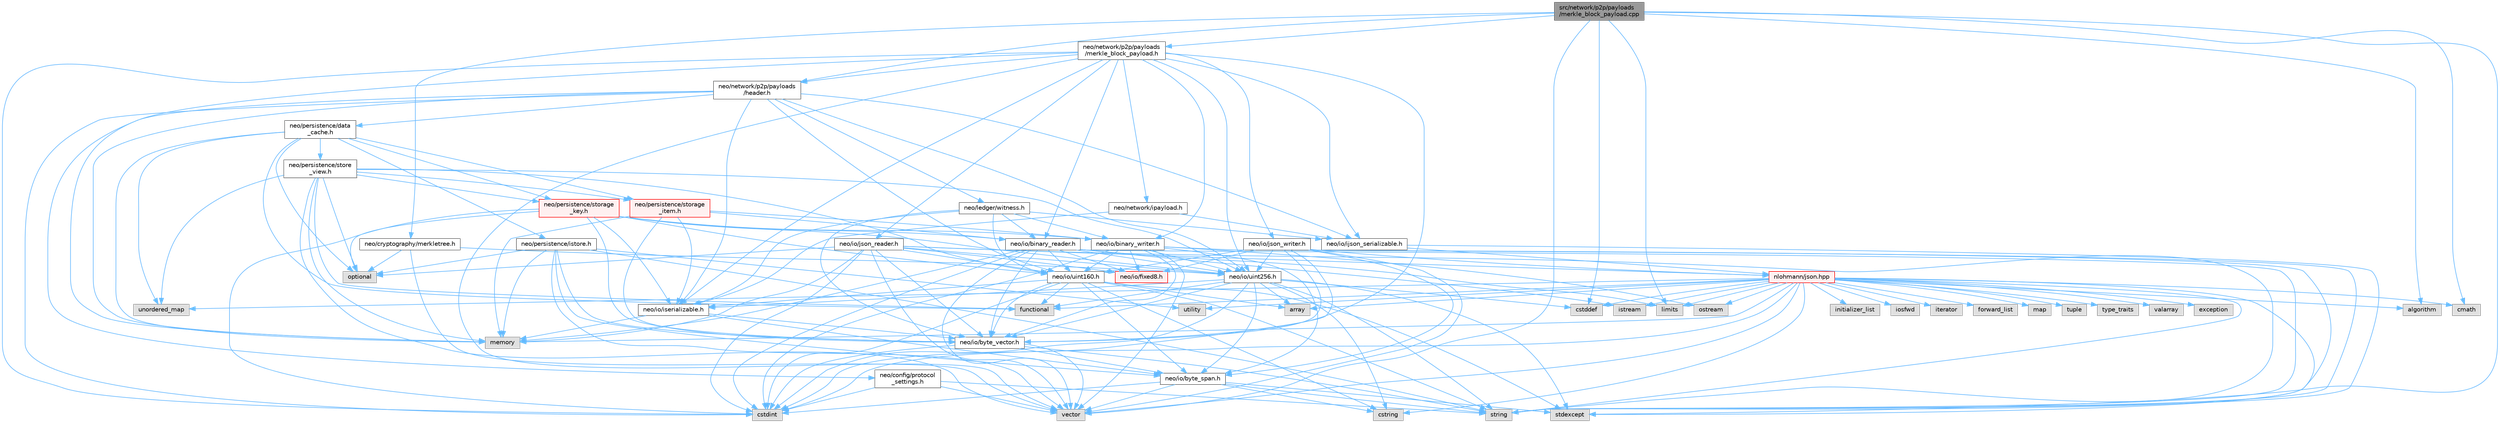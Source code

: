 digraph "src/network/p2p/payloads/merkle_block_payload.cpp"
{
 // LATEX_PDF_SIZE
  bgcolor="transparent";
  edge [fontname=Helvetica,fontsize=10,labelfontname=Helvetica,labelfontsize=10];
  node [fontname=Helvetica,fontsize=10,shape=box,height=0.2,width=0.4];
  Node1 [id="Node000001",label="src/network/p2p/payloads\l/merkle_block_payload.cpp",height=0.2,width=0.4,color="gray40", fillcolor="grey60", style="filled", fontcolor="black",tooltip=" "];
  Node1 -> Node2 [id="edge1_Node000001_Node000002",color="steelblue1",style="solid",tooltip=" "];
  Node2 [id="Node000002",label="neo/cryptography/merkletree.h",height=0.2,width=0.4,color="grey40", fillcolor="white", style="filled",URL="$merkletree_8h.html",tooltip=" "];
  Node2 -> Node3 [id="edge2_Node000002_Node000003",color="steelblue1",style="solid",tooltip=" "];
  Node3 [id="Node000003",label="neo/io/uint256.h",height=0.2,width=0.4,color="grey40", fillcolor="white", style="filled",URL="$uint256_8h.html",tooltip=" "];
  Node3 -> Node4 [id="edge3_Node000003_Node000004",color="steelblue1",style="solid",tooltip=" "];
  Node4 [id="Node000004",label="neo/io/byte_span.h",height=0.2,width=0.4,color="grey40", fillcolor="white", style="filled",URL="$io_2byte__span_8h.html",tooltip=" "];
  Node4 -> Node5 [id="edge4_Node000004_Node000005",color="steelblue1",style="solid",tooltip=" "];
  Node5 [id="Node000005",label="cstdint",height=0.2,width=0.4,color="grey60", fillcolor="#E0E0E0", style="filled",tooltip=" "];
  Node4 -> Node6 [id="edge5_Node000004_Node000006",color="steelblue1",style="solid",tooltip=" "];
  Node6 [id="Node000006",label="cstring",height=0.2,width=0.4,color="grey60", fillcolor="#E0E0E0", style="filled",tooltip=" "];
  Node4 -> Node7 [id="edge6_Node000004_Node000007",color="steelblue1",style="solid",tooltip=" "];
  Node7 [id="Node000007",label="stdexcept",height=0.2,width=0.4,color="grey60", fillcolor="#E0E0E0", style="filled",tooltip=" "];
  Node4 -> Node8 [id="edge7_Node000004_Node000008",color="steelblue1",style="solid",tooltip=" "];
  Node8 [id="Node000008",label="string",height=0.2,width=0.4,color="grey60", fillcolor="#E0E0E0", style="filled",tooltip=" "];
  Node4 -> Node9 [id="edge8_Node000004_Node000009",color="steelblue1",style="solid",tooltip=" "];
  Node9 [id="Node000009",label="vector",height=0.2,width=0.4,color="grey60", fillcolor="#E0E0E0", style="filled",tooltip=" "];
  Node3 -> Node10 [id="edge9_Node000003_Node000010",color="steelblue1",style="solid",tooltip=" "];
  Node10 [id="Node000010",label="neo/io/byte_vector.h",height=0.2,width=0.4,color="grey40", fillcolor="white", style="filled",URL="$io_2byte__vector_8h.html",tooltip=" "];
  Node10 -> Node4 [id="edge10_Node000010_Node000004",color="steelblue1",style="solid",tooltip=" "];
  Node10 -> Node5 [id="edge11_Node000010_Node000005",color="steelblue1",style="solid",tooltip=" "];
  Node10 -> Node8 [id="edge12_Node000010_Node000008",color="steelblue1",style="solid",tooltip=" "];
  Node10 -> Node9 [id="edge13_Node000010_Node000009",color="steelblue1",style="solid",tooltip=" "];
  Node3 -> Node11 [id="edge14_Node000003_Node000011",color="steelblue1",style="solid",tooltip=" "];
  Node11 [id="Node000011",label="neo/io/iserializable.h",height=0.2,width=0.4,color="grey40", fillcolor="white", style="filled",URL="$iserializable_8h.html",tooltip=" "];
  Node11 -> Node4 [id="edge15_Node000011_Node000004",color="steelblue1",style="solid",tooltip=" "];
  Node11 -> Node10 [id="edge16_Node000011_Node000010",color="steelblue1",style="solid",tooltip=" "];
  Node11 -> Node12 [id="edge17_Node000011_Node000012",color="steelblue1",style="solid",tooltip=" "];
  Node12 [id="Node000012",label="memory",height=0.2,width=0.4,color="grey60", fillcolor="#E0E0E0", style="filled",tooltip=" "];
  Node3 -> Node13 [id="edge18_Node000003_Node000013",color="steelblue1",style="solid",tooltip=" "];
  Node13 [id="Node000013",label="array",height=0.2,width=0.4,color="grey60", fillcolor="#E0E0E0", style="filled",tooltip=" "];
  Node3 -> Node14 [id="edge19_Node000003_Node000014",color="steelblue1",style="solid",tooltip=" "];
  Node14 [id="Node000014",label="cstddef",height=0.2,width=0.4,color="grey60", fillcolor="#E0E0E0", style="filled",tooltip=" "];
  Node3 -> Node5 [id="edge20_Node000003_Node000005",color="steelblue1",style="solid",tooltip=" "];
  Node3 -> Node6 [id="edge21_Node000003_Node000006",color="steelblue1",style="solid",tooltip=" "];
  Node3 -> Node15 [id="edge22_Node000003_Node000015",color="steelblue1",style="solid",tooltip=" "];
  Node15 [id="Node000015",label="functional",height=0.2,width=0.4,color="grey60", fillcolor="#E0E0E0", style="filled",tooltip=" "];
  Node3 -> Node7 [id="edge23_Node000003_Node000007",color="steelblue1",style="solid",tooltip=" "];
  Node3 -> Node8 [id="edge24_Node000003_Node000008",color="steelblue1",style="solid",tooltip=" "];
  Node2 -> Node16 [id="edge25_Node000002_Node000016",color="steelblue1",style="solid",tooltip=" "];
  Node16 [id="Node000016",label="optional",height=0.2,width=0.4,color="grey60", fillcolor="#E0E0E0", style="filled",tooltip=" "];
  Node2 -> Node9 [id="edge26_Node000002_Node000009",color="steelblue1",style="solid",tooltip=" "];
  Node1 -> Node17 [id="edge27_Node000001_Node000017",color="steelblue1",style="solid",tooltip=" "];
  Node17 [id="Node000017",label="neo/network/p2p/payloads\l/header.h",height=0.2,width=0.4,color="grey40", fillcolor="white", style="filled",URL="$network_2p2p_2payloads_2header_8h.html",tooltip=" "];
  Node17 -> Node18 [id="edge28_Node000017_Node000018",color="steelblue1",style="solid",tooltip=" "];
  Node18 [id="Node000018",label="neo/config/protocol\l_settings.h",height=0.2,width=0.4,color="grey40", fillcolor="white", style="filled",URL="$config_2protocol__settings_8h.html",tooltip=" "];
  Node18 -> Node5 [id="edge29_Node000018_Node000005",color="steelblue1",style="solid",tooltip=" "];
  Node18 -> Node8 [id="edge30_Node000018_Node000008",color="steelblue1",style="solid",tooltip=" "];
  Node18 -> Node9 [id="edge31_Node000018_Node000009",color="steelblue1",style="solid",tooltip=" "];
  Node17 -> Node19 [id="edge32_Node000017_Node000019",color="steelblue1",style="solid",tooltip=" "];
  Node19 [id="Node000019",label="neo/io/ijson_serializable.h",height=0.2,width=0.4,color="grey40", fillcolor="white", style="filled",URL="$ijson__serializable_8h.html",tooltip=" "];
  Node19 -> Node20 [id="edge33_Node000019_Node000020",color="steelblue1",style="solid",tooltip=" "];
  Node20 [id="Node000020",label="nlohmann/json.hpp",height=0.2,width=0.4,color="red", fillcolor="#FFF0F0", style="filled",URL="$json_8hpp.html",tooltip=" "];
  Node20 -> Node21 [id="edge34_Node000020_Node000021",color="steelblue1",style="solid",tooltip=" "];
  Node21 [id="Node000021",label="algorithm",height=0.2,width=0.4,color="grey60", fillcolor="#E0E0E0", style="filled",tooltip=" "];
  Node20 -> Node14 [id="edge35_Node000020_Node000014",color="steelblue1",style="solid",tooltip=" "];
  Node20 -> Node15 [id="edge36_Node000020_Node000015",color="steelblue1",style="solid",tooltip=" "];
  Node20 -> Node22 [id="edge37_Node000020_Node000022",color="steelblue1",style="solid",tooltip=" "];
  Node22 [id="Node000022",label="initializer_list",height=0.2,width=0.4,color="grey60", fillcolor="#E0E0E0", style="filled",tooltip=" "];
  Node20 -> Node23 [id="edge38_Node000020_Node000023",color="steelblue1",style="solid",tooltip=" "];
  Node23 [id="Node000023",label="iosfwd",height=0.2,width=0.4,color="grey60", fillcolor="#E0E0E0", style="filled",tooltip=" "];
  Node20 -> Node24 [id="edge39_Node000020_Node000024",color="steelblue1",style="solid",tooltip=" "];
  Node24 [id="Node000024",label="iterator",height=0.2,width=0.4,color="grey60", fillcolor="#E0E0E0", style="filled",tooltip=" "];
  Node20 -> Node12 [id="edge40_Node000020_Node000012",color="steelblue1",style="solid",tooltip=" "];
  Node20 -> Node8 [id="edge41_Node000020_Node000008",color="steelblue1",style="solid",tooltip=" "];
  Node20 -> Node25 [id="edge42_Node000020_Node000025",color="steelblue1",style="solid",tooltip=" "];
  Node25 [id="Node000025",label="utility",height=0.2,width=0.4,color="grey60", fillcolor="#E0E0E0", style="filled",tooltip=" "];
  Node20 -> Node9 [id="edge43_Node000020_Node000009",color="steelblue1",style="solid",tooltip=" "];
  Node20 -> Node13 [id="edge44_Node000020_Node000013",color="steelblue1",style="solid",tooltip=" "];
  Node20 -> Node26 [id="edge45_Node000020_Node000026",color="steelblue1",style="solid",tooltip=" "];
  Node26 [id="Node000026",label="forward_list",height=0.2,width=0.4,color="grey60", fillcolor="#E0E0E0", style="filled",tooltip=" "];
  Node20 -> Node27 [id="edge46_Node000020_Node000027",color="steelblue1",style="solid",tooltip=" "];
  Node27 [id="Node000027",label="map",height=0.2,width=0.4,color="grey60", fillcolor="#E0E0E0", style="filled",tooltip=" "];
  Node20 -> Node28 [id="edge47_Node000020_Node000028",color="steelblue1",style="solid",tooltip=" "];
  Node28 [id="Node000028",label="tuple",height=0.2,width=0.4,color="grey60", fillcolor="#E0E0E0", style="filled",tooltip=" "];
  Node20 -> Node29 [id="edge48_Node000020_Node000029",color="steelblue1",style="solid",tooltip=" "];
  Node29 [id="Node000029",label="type_traits",height=0.2,width=0.4,color="grey60", fillcolor="#E0E0E0", style="filled",tooltip=" "];
  Node20 -> Node30 [id="edge49_Node000020_Node000030",color="steelblue1",style="solid",tooltip=" "];
  Node30 [id="Node000030",label="unordered_map",height=0.2,width=0.4,color="grey60", fillcolor="#E0E0E0", style="filled",tooltip=" "];
  Node20 -> Node31 [id="edge50_Node000020_Node000031",color="steelblue1",style="solid",tooltip=" "];
  Node31 [id="Node000031",label="valarray",height=0.2,width=0.4,color="grey60", fillcolor="#E0E0E0", style="filled",tooltip=" "];
  Node20 -> Node32 [id="edge51_Node000020_Node000032",color="steelblue1",style="solid",tooltip=" "];
  Node32 [id="Node000032",label="exception",height=0.2,width=0.4,color="grey60", fillcolor="#E0E0E0", style="filled",tooltip=" "];
  Node20 -> Node7 [id="edge52_Node000020_Node000007",color="steelblue1",style="solid",tooltip=" "];
  Node20 -> Node5 [id="edge53_Node000020_Node000005",color="steelblue1",style="solid",tooltip=" "];
  Node20 -> Node35 [id="edge54_Node000020_Node000035",color="steelblue1",style="solid",tooltip=" "];
  Node35 [id="Node000035",label="limits",height=0.2,width=0.4,color="grey60", fillcolor="#E0E0E0", style="filled",tooltip=" "];
  Node20 -> Node6 [id="edge55_Node000020_Node000006",color="steelblue1",style="solid",tooltip=" "];
  Node20 -> Node36 [id="edge56_Node000020_Node000036",color="steelblue1",style="solid",tooltip=" "];
  Node36 [id="Node000036",label="cmath",height=0.2,width=0.4,color="grey60", fillcolor="#E0E0E0", style="filled",tooltip=" "];
  Node20 -> Node39 [id="edge57_Node000020_Node000039",color="steelblue1",style="solid",tooltip=" "];
  Node39 [id="Node000039",label="istream",height=0.2,width=0.4,color="grey60", fillcolor="#E0E0E0", style="filled",tooltip=" "];
  Node20 -> Node44 [id="edge58_Node000020_Node000044",color="steelblue1",style="solid",tooltip=" "];
  Node44 [id="Node000044",label="ostream",height=0.2,width=0.4,color="grey60", fillcolor="#E0E0E0", style="filled",tooltip=" "];
  Node19 -> Node8 [id="edge59_Node000019_Node000008",color="steelblue1",style="solid",tooltip=" "];
  Node17 -> Node11 [id="edge60_Node000017_Node000011",color="steelblue1",style="solid",tooltip=" "];
  Node17 -> Node46 [id="edge61_Node000017_Node000046",color="steelblue1",style="solid",tooltip=" "];
  Node46 [id="Node000046",label="neo/io/uint160.h",height=0.2,width=0.4,color="grey40", fillcolor="white", style="filled",URL="$uint160_8h.html",tooltip=" "];
  Node46 -> Node4 [id="edge62_Node000046_Node000004",color="steelblue1",style="solid",tooltip=" "];
  Node46 -> Node10 [id="edge63_Node000046_Node000010",color="steelblue1",style="solid",tooltip=" "];
  Node46 -> Node11 [id="edge64_Node000046_Node000011",color="steelblue1",style="solid",tooltip=" "];
  Node46 -> Node13 [id="edge65_Node000046_Node000013",color="steelblue1",style="solid",tooltip=" "];
  Node46 -> Node5 [id="edge66_Node000046_Node000005",color="steelblue1",style="solid",tooltip=" "];
  Node46 -> Node6 [id="edge67_Node000046_Node000006",color="steelblue1",style="solid",tooltip=" "];
  Node46 -> Node15 [id="edge68_Node000046_Node000015",color="steelblue1",style="solid",tooltip=" "];
  Node46 -> Node7 [id="edge69_Node000046_Node000007",color="steelblue1",style="solid",tooltip=" "];
  Node46 -> Node8 [id="edge70_Node000046_Node000008",color="steelblue1",style="solid",tooltip=" "];
  Node17 -> Node3 [id="edge71_Node000017_Node000003",color="steelblue1",style="solid",tooltip=" "];
  Node17 -> Node47 [id="edge72_Node000017_Node000047",color="steelblue1",style="solid",tooltip=" "];
  Node47 [id="Node000047",label="neo/ledger/witness.h",height=0.2,width=0.4,color="grey40", fillcolor="white", style="filled",URL="$ledger_2witness_8h.html",tooltip=" "];
  Node47 -> Node48 [id="edge73_Node000047_Node000048",color="steelblue1",style="solid",tooltip=" "];
  Node48 [id="Node000048",label="neo/io/binary_reader.h",height=0.2,width=0.4,color="grey40", fillcolor="white", style="filled",URL="$binary__reader_8h.html",tooltip=" "];
  Node48 -> Node10 [id="edge74_Node000048_Node000010",color="steelblue1",style="solid",tooltip=" "];
  Node48 -> Node49 [id="edge75_Node000048_Node000049",color="steelblue1",style="solid",tooltip=" "];
  Node49 [id="Node000049",label="neo/io/fixed8.h",height=0.2,width=0.4,color="red", fillcolor="#FFF0F0", style="filled",URL="$io_2fixed8_8h.html",tooltip=" "];
  Node48 -> Node46 [id="edge76_Node000048_Node000046",color="steelblue1",style="solid",tooltip=" "];
  Node48 -> Node3 [id="edge77_Node000048_Node000003",color="steelblue1",style="solid",tooltip=" "];
  Node48 -> Node5 [id="edge78_Node000048_Node000005",color="steelblue1",style="solid",tooltip=" "];
  Node48 -> Node39 [id="edge79_Node000048_Node000039",color="steelblue1",style="solid",tooltip=" "];
  Node48 -> Node35 [id="edge80_Node000048_Node000035",color="steelblue1",style="solid",tooltip=" "];
  Node48 -> Node12 [id="edge81_Node000048_Node000012",color="steelblue1",style="solid",tooltip=" "];
  Node48 -> Node8 [id="edge82_Node000048_Node000008",color="steelblue1",style="solid",tooltip=" "];
  Node48 -> Node9 [id="edge83_Node000048_Node000009",color="steelblue1",style="solid",tooltip=" "];
  Node47 -> Node51 [id="edge84_Node000047_Node000051",color="steelblue1",style="solid",tooltip=" "];
  Node51 [id="Node000051",label="neo/io/binary_writer.h",height=0.2,width=0.4,color="grey40", fillcolor="white", style="filled",URL="$binary__writer_8h.html",tooltip=" "];
  Node51 -> Node4 [id="edge85_Node000051_Node000004",color="steelblue1",style="solid",tooltip=" "];
  Node51 -> Node10 [id="edge86_Node000051_Node000010",color="steelblue1",style="solid",tooltip=" "];
  Node51 -> Node49 [id="edge87_Node000051_Node000049",color="steelblue1",style="solid",tooltip=" "];
  Node51 -> Node46 [id="edge88_Node000051_Node000046",color="steelblue1",style="solid",tooltip=" "];
  Node51 -> Node3 [id="edge89_Node000051_Node000003",color="steelblue1",style="solid",tooltip=" "];
  Node51 -> Node5 [id="edge90_Node000051_Node000005",color="steelblue1",style="solid",tooltip=" "];
  Node51 -> Node44 [id="edge91_Node000051_Node000044",color="steelblue1",style="solid",tooltip=" "];
  Node51 -> Node8 [id="edge92_Node000051_Node000008",color="steelblue1",style="solid",tooltip=" "];
  Node51 -> Node9 [id="edge93_Node000051_Node000009",color="steelblue1",style="solid",tooltip=" "];
  Node47 -> Node10 [id="edge94_Node000047_Node000010",color="steelblue1",style="solid",tooltip=" "];
  Node47 -> Node19 [id="edge95_Node000047_Node000019",color="steelblue1",style="solid",tooltip=" "];
  Node47 -> Node11 [id="edge96_Node000047_Node000011",color="steelblue1",style="solid",tooltip=" "];
  Node47 -> Node46 [id="edge97_Node000047_Node000046",color="steelblue1",style="solid",tooltip=" "];
  Node17 -> Node52 [id="edge98_Node000017_Node000052",color="steelblue1",style="solid",tooltip=" "];
  Node52 [id="Node000052",label="neo/persistence/data\l_cache.h",height=0.2,width=0.4,color="grey40", fillcolor="white", style="filled",URL="$data__cache_8h.html",tooltip=" "];
  Node52 -> Node53 [id="edge99_Node000052_Node000053",color="steelblue1",style="solid",tooltip=" "];
  Node53 [id="Node000053",label="neo/persistence/istore.h",height=0.2,width=0.4,color="grey40", fillcolor="white", style="filled",URL="$istore_8h.html",tooltip=" "];
  Node53 -> Node4 [id="edge100_Node000053_Node000004",color="steelblue1",style="solid",tooltip=" "];
  Node53 -> Node10 [id="edge101_Node000053_Node000010",color="steelblue1",style="solid",tooltip=" "];
  Node53 -> Node12 [id="edge102_Node000053_Node000012",color="steelblue1",style="solid",tooltip=" "];
  Node53 -> Node16 [id="edge103_Node000053_Node000016",color="steelblue1",style="solid",tooltip=" "];
  Node53 -> Node8 [id="edge104_Node000053_Node000008",color="steelblue1",style="solid",tooltip=" "];
  Node53 -> Node25 [id="edge105_Node000053_Node000025",color="steelblue1",style="solid",tooltip=" "];
  Node53 -> Node9 [id="edge106_Node000053_Node000009",color="steelblue1",style="solid",tooltip=" "];
  Node52 -> Node54 [id="edge107_Node000052_Node000054",color="steelblue1",style="solid",tooltip=" "];
  Node54 [id="Node000054",label="neo/persistence/storage\l_item.h",height=0.2,width=0.4,color="red", fillcolor="#FFF0F0", style="filled",URL="$persistence_2storage__item_8h.html",tooltip=" "];
  Node54 -> Node48 [id="edge108_Node000054_Node000048",color="steelblue1",style="solid",tooltip=" "];
  Node54 -> Node51 [id="edge109_Node000054_Node000051",color="steelblue1",style="solid",tooltip=" "];
  Node54 -> Node10 [id="edge110_Node000054_Node000010",color="steelblue1",style="solid",tooltip=" "];
  Node54 -> Node11 [id="edge111_Node000054_Node000011",color="steelblue1",style="solid",tooltip=" "];
  Node54 -> Node12 [id="edge112_Node000054_Node000012",color="steelblue1",style="solid",tooltip=" "];
  Node52 -> Node60 [id="edge113_Node000052_Node000060",color="steelblue1",style="solid",tooltip=" "];
  Node60 [id="Node000060",label="neo/persistence/storage\l_key.h",height=0.2,width=0.4,color="red", fillcolor="#FFF0F0", style="filled",URL="$persistence_2storage__key_8h.html",tooltip=" "];
  Node60 -> Node48 [id="edge114_Node000060_Node000048",color="steelblue1",style="solid",tooltip=" "];
  Node60 -> Node51 [id="edge115_Node000060_Node000051",color="steelblue1",style="solid",tooltip=" "];
  Node60 -> Node10 [id="edge116_Node000060_Node000010",color="steelblue1",style="solid",tooltip=" "];
  Node60 -> Node11 [id="edge117_Node000060_Node000011",color="steelblue1",style="solid",tooltip=" "];
  Node60 -> Node46 [id="edge118_Node000060_Node000046",color="steelblue1",style="solid",tooltip=" "];
  Node60 -> Node3 [id="edge119_Node000060_Node000003",color="steelblue1",style="solid",tooltip=" "];
  Node60 -> Node5 [id="edge120_Node000060_Node000005",color="steelblue1",style="solid",tooltip=" "];
  Node60 -> Node16 [id="edge121_Node000060_Node000016",color="steelblue1",style="solid",tooltip=" "];
  Node52 -> Node64 [id="edge122_Node000052_Node000064",color="steelblue1",style="solid",tooltip=" "];
  Node64 [id="Node000064",label="neo/persistence/store\l_view.h",height=0.2,width=0.4,color="grey40", fillcolor="white", style="filled",URL="$store__view_8h.html",tooltip=" "];
  Node64 -> Node46 [id="edge123_Node000064_Node000046",color="steelblue1",style="solid",tooltip=" "];
  Node64 -> Node3 [id="edge124_Node000064_Node000003",color="steelblue1",style="solid",tooltip=" "];
  Node64 -> Node54 [id="edge125_Node000064_Node000054",color="steelblue1",style="solid",tooltip=" "];
  Node64 -> Node60 [id="edge126_Node000064_Node000060",color="steelblue1",style="solid",tooltip=" "];
  Node64 -> Node15 [id="edge127_Node000064_Node000015",color="steelblue1",style="solid",tooltip=" "];
  Node64 -> Node12 [id="edge128_Node000064_Node000012",color="steelblue1",style="solid",tooltip=" "];
  Node64 -> Node16 [id="edge129_Node000064_Node000016",color="steelblue1",style="solid",tooltip=" "];
  Node64 -> Node30 [id="edge130_Node000064_Node000030",color="steelblue1",style="solid",tooltip=" "];
  Node64 -> Node9 [id="edge131_Node000064_Node000009",color="steelblue1",style="solid",tooltip=" "];
  Node52 -> Node15 [id="edge132_Node000052_Node000015",color="steelblue1",style="solid",tooltip=" "];
  Node52 -> Node12 [id="edge133_Node000052_Node000012",color="steelblue1",style="solid",tooltip=" "];
  Node52 -> Node16 [id="edge134_Node000052_Node000016",color="steelblue1",style="solid",tooltip=" "];
  Node52 -> Node30 [id="edge135_Node000052_Node000030",color="steelblue1",style="solid",tooltip=" "];
  Node17 -> Node5 [id="edge136_Node000017_Node000005",color="steelblue1",style="solid",tooltip=" "];
  Node17 -> Node12 [id="edge137_Node000017_Node000012",color="steelblue1",style="solid",tooltip=" "];
  Node1 -> Node65 [id="edge138_Node000001_Node000065",color="steelblue1",style="solid",tooltip=" "];
  Node65 [id="Node000065",label="neo/network/p2p/payloads\l/merkle_block_payload.h",height=0.2,width=0.4,color="grey40", fillcolor="white", style="filled",URL="$merkle__block__payload_8h.html",tooltip=" "];
  Node65 -> Node48 [id="edge139_Node000065_Node000048",color="steelblue1",style="solid",tooltip=" "];
  Node65 -> Node51 [id="edge140_Node000065_Node000051",color="steelblue1",style="solid",tooltip=" "];
  Node65 -> Node10 [id="edge141_Node000065_Node000010",color="steelblue1",style="solid",tooltip=" "];
  Node65 -> Node19 [id="edge142_Node000065_Node000019",color="steelblue1",style="solid",tooltip=" "];
  Node65 -> Node11 [id="edge143_Node000065_Node000011",color="steelblue1",style="solid",tooltip=" "];
  Node65 -> Node66 [id="edge144_Node000065_Node000066",color="steelblue1",style="solid",tooltip=" "];
  Node66 [id="Node000066",label="neo/io/json_reader.h",height=0.2,width=0.4,color="grey40", fillcolor="white", style="filled",URL="$json__reader_8h.html",tooltip=" "];
  Node66 -> Node10 [id="edge145_Node000066_Node000010",color="steelblue1",style="solid",tooltip=" "];
  Node66 -> Node49 [id="edge146_Node000066_Node000049",color="steelblue1",style="solid",tooltip=" "];
  Node66 -> Node46 [id="edge147_Node000066_Node000046",color="steelblue1",style="solid",tooltip=" "];
  Node66 -> Node3 [id="edge148_Node000066_Node000003",color="steelblue1",style="solid",tooltip=" "];
  Node66 -> Node5 [id="edge149_Node000066_Node000005",color="steelblue1",style="solid",tooltip=" "];
  Node66 -> Node12 [id="edge150_Node000066_Node000012",color="steelblue1",style="solid",tooltip=" "];
  Node66 -> Node20 [id="edge151_Node000066_Node000020",color="steelblue1",style="solid",tooltip=" "];
  Node66 -> Node16 [id="edge152_Node000066_Node000016",color="steelblue1",style="solid",tooltip=" "];
  Node66 -> Node8 [id="edge153_Node000066_Node000008",color="steelblue1",style="solid",tooltip=" "];
  Node66 -> Node9 [id="edge154_Node000066_Node000009",color="steelblue1",style="solid",tooltip=" "];
  Node65 -> Node67 [id="edge155_Node000065_Node000067",color="steelblue1",style="solid",tooltip=" "];
  Node67 [id="Node000067",label="neo/io/json_writer.h",height=0.2,width=0.4,color="grey40", fillcolor="white", style="filled",URL="$json__writer_8h.html",tooltip=" "];
  Node67 -> Node4 [id="edge156_Node000067_Node000004",color="steelblue1",style="solid",tooltip=" "];
  Node67 -> Node10 [id="edge157_Node000067_Node000010",color="steelblue1",style="solid",tooltip=" "];
  Node67 -> Node49 [id="edge158_Node000067_Node000049",color="steelblue1",style="solid",tooltip=" "];
  Node67 -> Node46 [id="edge159_Node000067_Node000046",color="steelblue1",style="solid",tooltip=" "];
  Node67 -> Node3 [id="edge160_Node000067_Node000003",color="steelblue1",style="solid",tooltip=" "];
  Node67 -> Node5 [id="edge161_Node000067_Node000005",color="steelblue1",style="solid",tooltip=" "];
  Node67 -> Node20 [id="edge162_Node000067_Node000020",color="steelblue1",style="solid",tooltip=" "];
  Node67 -> Node8 [id="edge163_Node000067_Node000008",color="steelblue1",style="solid",tooltip=" "];
  Node67 -> Node9 [id="edge164_Node000067_Node000009",color="steelblue1",style="solid",tooltip=" "];
  Node65 -> Node3 [id="edge165_Node000065_Node000003",color="steelblue1",style="solid",tooltip=" "];
  Node65 -> Node68 [id="edge166_Node000065_Node000068",color="steelblue1",style="solid",tooltip=" "];
  Node68 [id="Node000068",label="neo/network/ipayload.h",height=0.2,width=0.4,color="grey40", fillcolor="white", style="filled",URL="$ipayload_8h.html",tooltip=" "];
  Node68 -> Node19 [id="edge167_Node000068_Node000019",color="steelblue1",style="solid",tooltip=" "];
  Node68 -> Node11 [id="edge168_Node000068_Node000011",color="steelblue1",style="solid",tooltip=" "];
  Node65 -> Node17 [id="edge169_Node000065_Node000017",color="steelblue1",style="solid",tooltip=" "];
  Node65 -> Node5 [id="edge170_Node000065_Node000005",color="steelblue1",style="solid",tooltip=" "];
  Node65 -> Node12 [id="edge171_Node000065_Node000012",color="steelblue1",style="solid",tooltip=" "];
  Node65 -> Node9 [id="edge172_Node000065_Node000009",color="steelblue1",style="solid",tooltip=" "];
  Node1 -> Node21 [id="edge173_Node000001_Node000021",color="steelblue1",style="solid",tooltip=" "];
  Node1 -> Node36 [id="edge174_Node000001_Node000036",color="steelblue1",style="solid",tooltip=" "];
  Node1 -> Node14 [id="edge175_Node000001_Node000014",color="steelblue1",style="solid",tooltip=" "];
  Node1 -> Node35 [id="edge176_Node000001_Node000035",color="steelblue1",style="solid",tooltip=" "];
  Node1 -> Node7 [id="edge177_Node000001_Node000007",color="steelblue1",style="solid",tooltip=" "];
  Node1 -> Node9 [id="edge178_Node000001_Node000009",color="steelblue1",style="solid",tooltip=" "];
}
